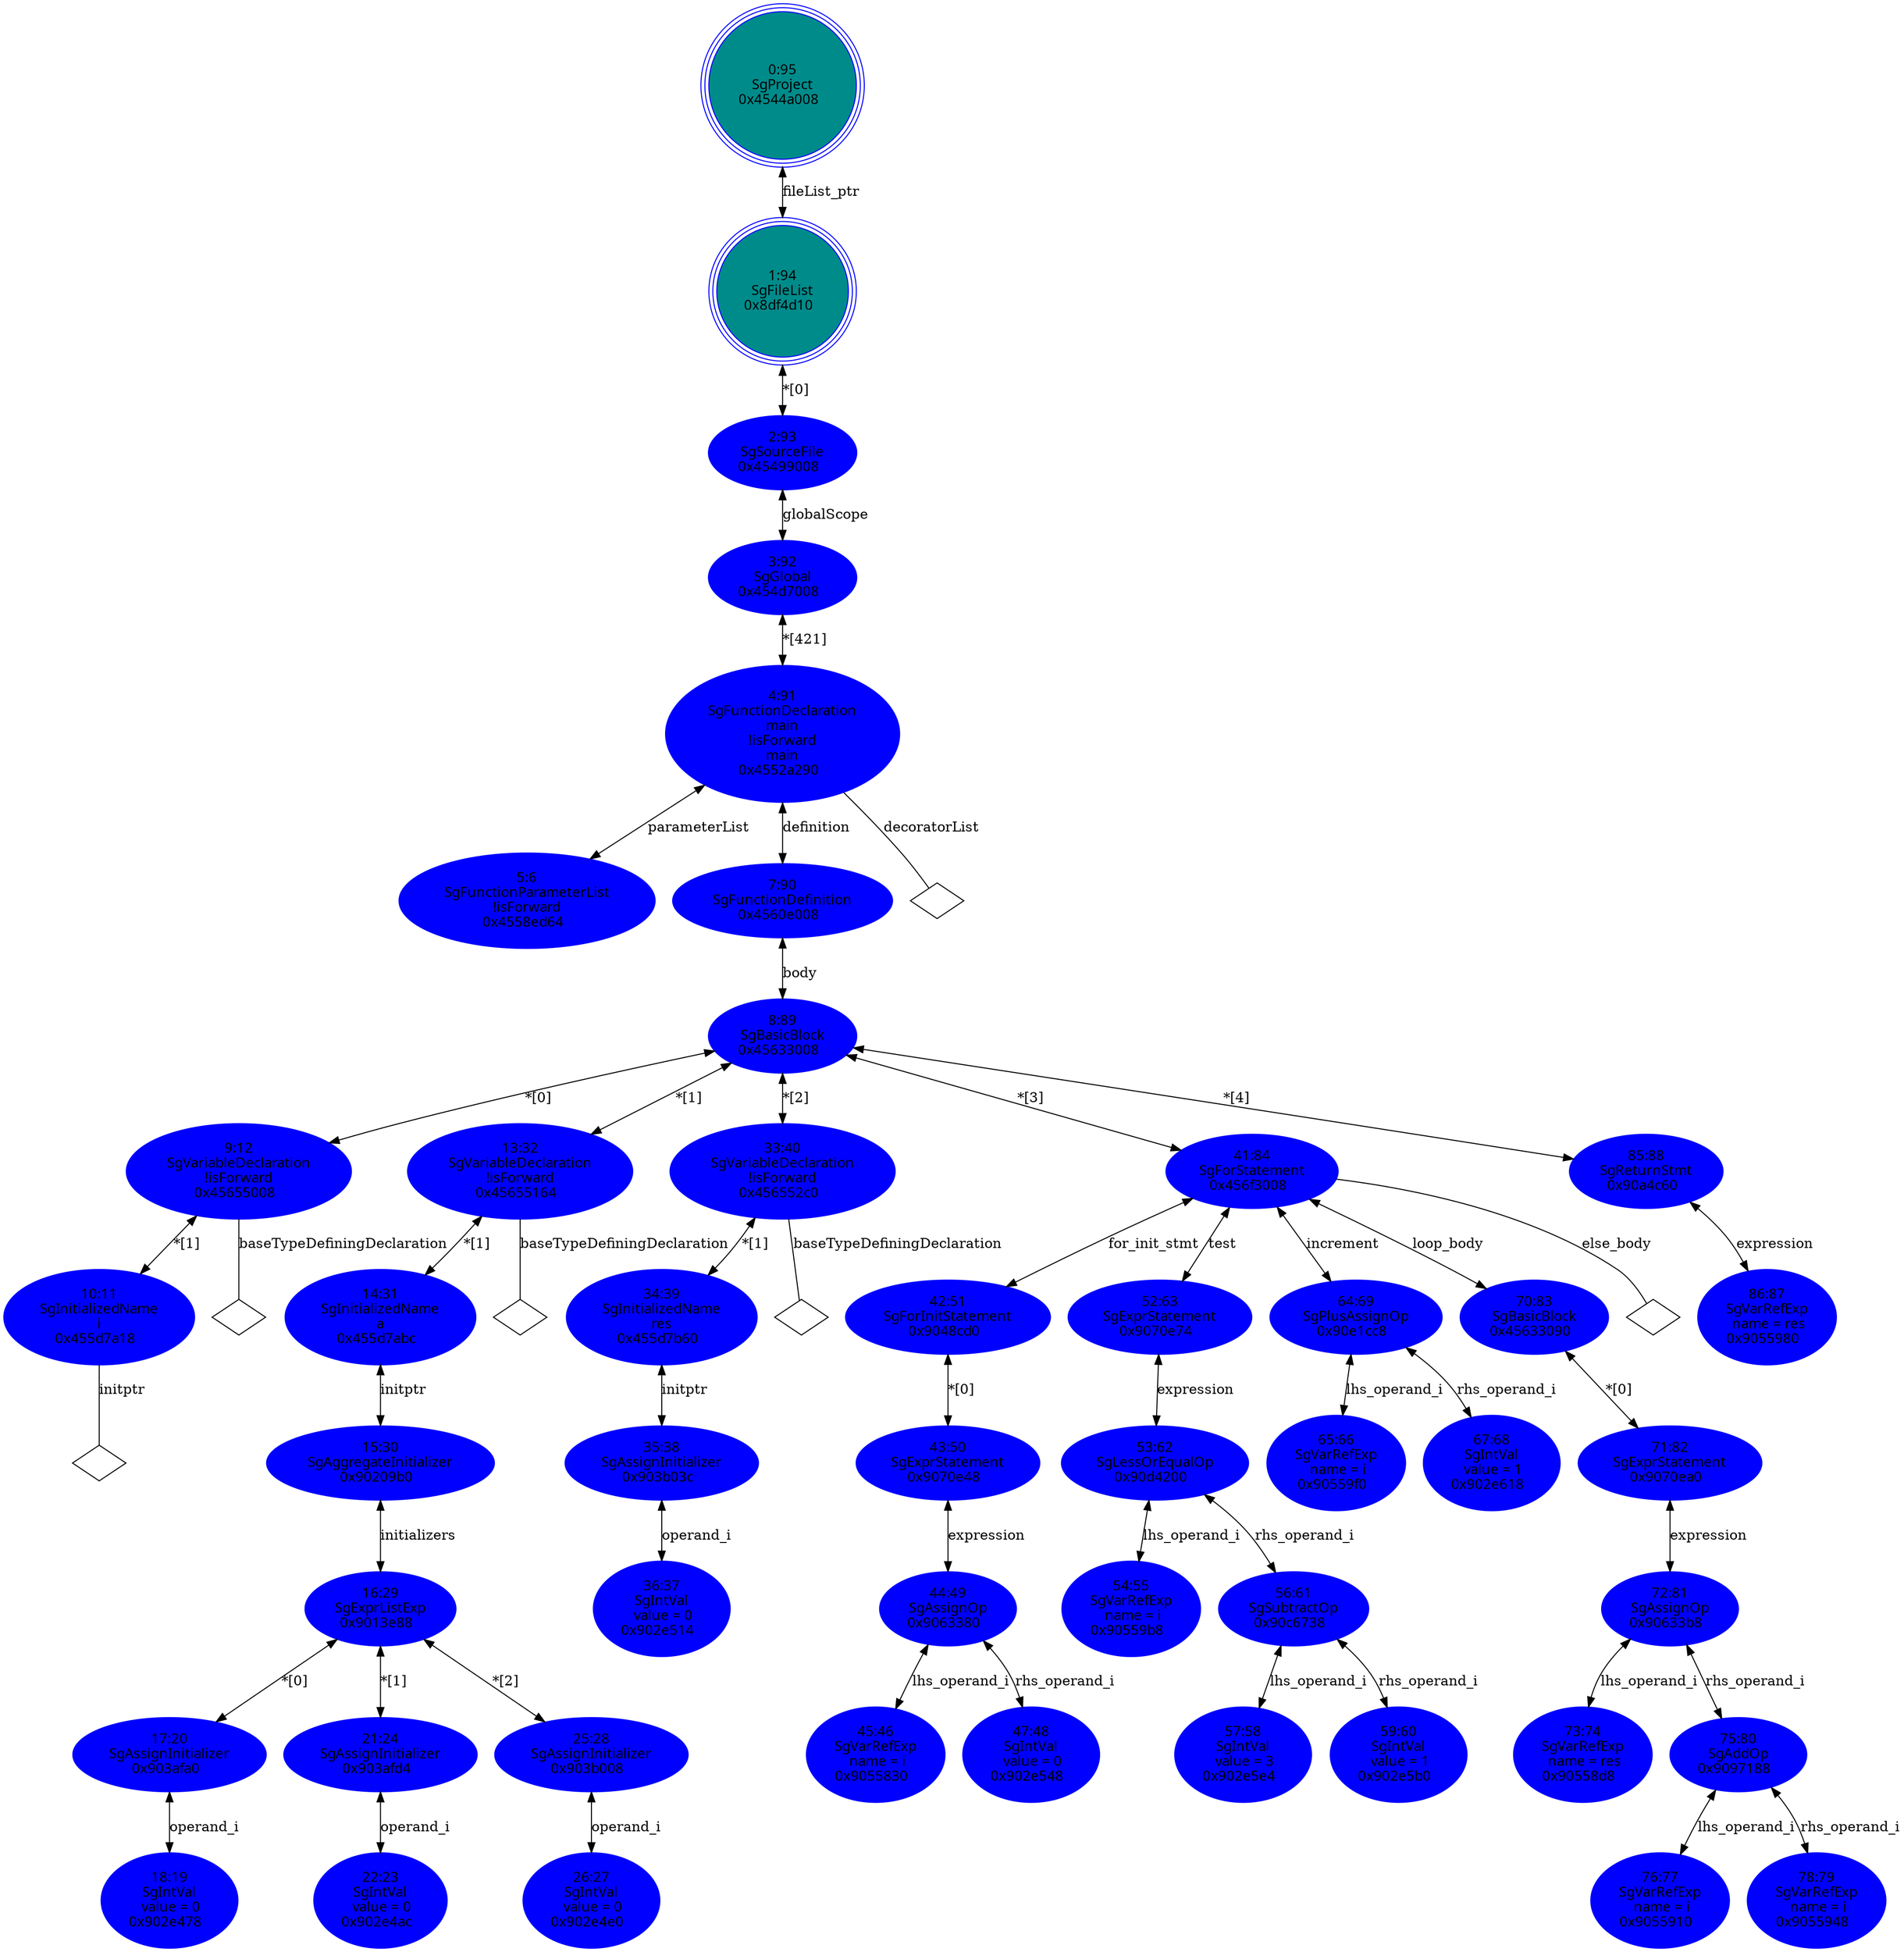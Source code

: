 digraph "GDOT/AST.dot" {
"0x4558ed64"[label="5:6\nSgFunctionParameterList\n!isForward\n0x4558ed64  " shape=ellipse,regular=0,URL="\N",tooltip="more info at \N",sides=6,peripheries=1,color="blue",fillcolor=blue1,fontname="7x13bold",fontcolor=black,style=filled];
"0x455d7a18"[label="10:11\nSgInitializedName\ni\n0x455d7a18  " shape=ellipse,regular=0,URL="\N",tooltip="more info at \N",sides=6,peripheries=1,color="blue",fillcolor=blue1,fontname="7x13bold",fontcolor=black,style=filled];
"0x455d7a18" -> "0x455d7a18__initptr__null"[label="initptr" dir=none ];
"0x455d7a18__initptr__null"[label="" shape=diamond ];
"0x45655008"[label="9:12\nSgVariableDeclaration\n!isForward\n0x45655008  " shape=ellipse,regular=0,URL="\N",tooltip="more info at \N",sides=6,peripheries=1,color="blue",fillcolor=blue1,fontname="7x13bold",fontcolor=black,style=filled];
"0x45655008" -> "0x45655008__baseTypeDefiningDeclaration__null"[label="baseTypeDefiningDeclaration" dir=none ];
"0x45655008__baseTypeDefiningDeclaration__null"[label="" shape=diamond ];
"0x45655008" -> "0x455d7a18"[label="*[1]" dir=both ];
"0x902e478"[label="18:19\nSgIntVal\n value = 0\n0x902e478  " shape=ellipse,regular=0,URL="\N",tooltip="more info at \N",sides=6,peripheries=1,color="blue",fillcolor=blue1,fontname="7x13bold",fontcolor=black,style=filled];
"0x903afa0"[label="17:20\nSgAssignInitializer\n0x903afa0  " shape=ellipse,regular=0,URL="\N",tooltip="more info at \N",sides=6,peripheries=1,color="blue",fillcolor=blue1,fontname="7x13bold",fontcolor=black,style=filled];
"0x903afa0" -> "0x902e478"[label="operand_i" dir=both ];
"0x902e4ac"[label="22:23\nSgIntVal\n value = 0\n0x902e4ac  " shape=ellipse,regular=0,URL="\N",tooltip="more info at \N",sides=6,peripheries=1,color="blue",fillcolor=blue1,fontname="7x13bold",fontcolor=black,style=filled];
"0x903afd4"[label="21:24\nSgAssignInitializer\n0x903afd4  " shape=ellipse,regular=0,URL="\N",tooltip="more info at \N",sides=6,peripheries=1,color="blue",fillcolor=blue1,fontname="7x13bold",fontcolor=black,style=filled];
"0x903afd4" -> "0x902e4ac"[label="operand_i" dir=both ];
"0x902e4e0"[label="26:27\nSgIntVal\n value = 0\n0x902e4e0  " shape=ellipse,regular=0,URL="\N",tooltip="more info at \N",sides=6,peripheries=1,color="blue",fillcolor=blue1,fontname="7x13bold",fontcolor=black,style=filled];
"0x903b008"[label="25:28\nSgAssignInitializer\n0x903b008  " shape=ellipse,regular=0,URL="\N",tooltip="more info at \N",sides=6,peripheries=1,color="blue",fillcolor=blue1,fontname="7x13bold",fontcolor=black,style=filled];
"0x903b008" -> "0x902e4e0"[label="operand_i" dir=both ];
"0x9013e88"[label="16:29\nSgExprListExp\n0x9013e88  " shape=ellipse,regular=0,URL="\N",tooltip="more info at \N",sides=6,peripheries=1,color="blue",fillcolor=blue1,fontname="7x13bold",fontcolor=black,style=filled];
"0x9013e88" -> "0x903afa0"[label="*[0]" dir=both ];
"0x9013e88" -> "0x903afd4"[label="*[1]" dir=both ];
"0x9013e88" -> "0x903b008"[label="*[2]" dir=both ];
"0x90209b0"[label="15:30\nSgAggregateInitializer\n0x90209b0  " shape=ellipse,regular=0,URL="\N",tooltip="more info at \N",sides=6,peripheries=1,color="blue",fillcolor=blue1,fontname="7x13bold",fontcolor=black,style=filled];
"0x90209b0" -> "0x9013e88"[label="initializers" dir=both ];
"0x455d7abc"[label="14:31\nSgInitializedName\na\n0x455d7abc  " shape=ellipse,regular=0,URL="\N",tooltip="more info at \N",sides=6,peripheries=1,color="blue",fillcolor=blue1,fontname="7x13bold",fontcolor=black,style=filled];
"0x455d7abc" -> "0x90209b0"[label="initptr" dir=both ];
"0x45655164"[label="13:32\nSgVariableDeclaration\n!isForward\n0x45655164  " shape=ellipse,regular=0,URL="\N",tooltip="more info at \N",sides=6,peripheries=1,color="blue",fillcolor=blue1,fontname="7x13bold",fontcolor=black,style=filled];
"0x45655164" -> "0x45655164__baseTypeDefiningDeclaration__null"[label="baseTypeDefiningDeclaration" dir=none ];
"0x45655164__baseTypeDefiningDeclaration__null"[label="" shape=diamond ];
"0x45655164" -> "0x455d7abc"[label="*[1]" dir=both ];
"0x902e514"[label="36:37\nSgIntVal\n value = 0\n0x902e514  " shape=ellipse,regular=0,URL="\N",tooltip="more info at \N",sides=6,peripheries=1,color="blue",fillcolor=blue1,fontname="7x13bold",fontcolor=black,style=filled];
"0x903b03c"[label="35:38\nSgAssignInitializer\n0x903b03c  " shape=ellipse,regular=0,URL="\N",tooltip="more info at \N",sides=6,peripheries=1,color="blue",fillcolor=blue1,fontname="7x13bold",fontcolor=black,style=filled];
"0x903b03c" -> "0x902e514"[label="operand_i" dir=both ];
"0x455d7b60"[label="34:39\nSgInitializedName\nres\n0x455d7b60  " shape=ellipse,regular=0,URL="\N",tooltip="more info at \N",sides=6,peripheries=1,color="blue",fillcolor=blue1,fontname="7x13bold",fontcolor=black,style=filled];
"0x455d7b60" -> "0x903b03c"[label="initptr" dir=both ];
"0x456552c0"[label="33:40\nSgVariableDeclaration\n!isForward\n0x456552c0  " shape=ellipse,regular=0,URL="\N",tooltip="more info at \N",sides=6,peripheries=1,color="blue",fillcolor=blue1,fontname="7x13bold",fontcolor=black,style=filled];
"0x456552c0" -> "0x456552c0__baseTypeDefiningDeclaration__null"[label="baseTypeDefiningDeclaration" dir=none ];
"0x456552c0__baseTypeDefiningDeclaration__null"[label="" shape=diamond ];
"0x456552c0" -> "0x455d7b60"[label="*[1]" dir=both ];
"0x9055830"[label="45:46\nSgVarRefExp\n name = i\n0x9055830  " shape=ellipse,regular=0,URL="\N",tooltip="more info at \N",sides=6,peripheries=1,color="blue",fillcolor=blue1,fontname="7x13bold",fontcolor=black,style=filled];
"0x902e548"[label="47:48\nSgIntVal\n value = 0\n0x902e548  " shape=ellipse,regular=0,URL="\N",tooltip="more info at \N",sides=6,peripheries=1,color="blue",fillcolor=blue1,fontname="7x13bold",fontcolor=black,style=filled];
"0x9063380"[label="44:49\nSgAssignOp\n0x9063380  " shape=ellipse,regular=0,URL="\N",tooltip="more info at \N",sides=6,peripheries=1,color="blue",fillcolor=blue1,fontname="7x13bold",fontcolor=black,style=filled];
"0x9063380" -> "0x9055830"[label="lhs_operand_i" dir=both ];
"0x9063380" -> "0x902e548"[label="rhs_operand_i" dir=both ];
"0x9070e48"[label="43:50\nSgExprStatement\n0x9070e48  " shape=ellipse,regular=0,URL="\N",tooltip="more info at \N",sides=6,peripheries=1,color="blue",fillcolor=blue1,fontname="7x13bold",fontcolor=black,style=filled];
"0x9070e48" -> "0x9063380"[label="expression" dir=both ];
"0x9048cd0"[label="42:51\nSgForInitStatement\n0x9048cd0  " shape=ellipse,regular=0,URL="\N",tooltip="more info at \N",sides=6,peripheries=1,color="blue",fillcolor=blue1,fontname="7x13bold",fontcolor=black,style=filled];
"0x9048cd0" -> "0x9070e48"[label="*[0]" dir=both ];
"0x90559b8"[label="54:55\nSgVarRefExp\n name = i\n0x90559b8  " shape=ellipse,regular=0,URL="\N",tooltip="more info at \N",sides=6,peripheries=1,color="blue",fillcolor=blue1,fontname="7x13bold",fontcolor=black,style=filled];
"0x902e5e4"[label="57:58\nSgIntVal\n value = 3\n0x902e5e4  " shape=ellipse,regular=0,URL="\N",tooltip="more info at \N",sides=6,peripheries=1,color="blue",fillcolor=blue1,fontname="7x13bold",fontcolor=black,style=filled];
"0x902e5b0"[label="59:60\nSgIntVal\n value = 1\n0x902e5b0  " shape=ellipse,regular=0,URL="\N",tooltip="more info at \N",sides=6,peripheries=1,color="blue",fillcolor=blue1,fontname="7x13bold",fontcolor=black,style=filled];
"0x90c6738"[label="56:61\nSgSubtractOp\n0x90c6738  " shape=ellipse,regular=0,URL="\N",tooltip="more info at \N",sides=6,peripheries=1,color="blue",fillcolor=blue1,fontname="7x13bold",fontcolor=black,style=filled];
"0x90c6738" -> "0x902e5e4"[label="lhs_operand_i" dir=both ];
"0x90c6738" -> "0x902e5b0"[label="rhs_operand_i" dir=both ];
"0x90d4200"[label="53:62\nSgLessOrEqualOp\n0x90d4200  " shape=ellipse,regular=0,URL="\N",tooltip="more info at \N",sides=6,peripheries=1,color="blue",fillcolor=blue1,fontname="7x13bold",fontcolor=black,style=filled];
"0x90d4200" -> "0x90559b8"[label="lhs_operand_i" dir=both ];
"0x90d4200" -> "0x90c6738"[label="rhs_operand_i" dir=both ];
"0x9070e74"[label="52:63\nSgExprStatement\n0x9070e74  " shape=ellipse,regular=0,URL="\N",tooltip="more info at \N",sides=6,peripheries=1,color="blue",fillcolor=blue1,fontname="7x13bold",fontcolor=black,style=filled];
"0x9070e74" -> "0x90d4200"[label="expression" dir=both ];
"0x90559f0"[label="65:66\nSgVarRefExp\n name = i\n0x90559f0  " shape=ellipse,regular=0,URL="\N",tooltip="more info at \N",sides=6,peripheries=1,color="blue",fillcolor=blue1,fontname="7x13bold",fontcolor=black,style=filled];
"0x902e618"[label="67:68\nSgIntVal\n value = 1\n0x902e618  " shape=ellipse,regular=0,URL="\N",tooltip="more info at \N",sides=6,peripheries=1,color="blue",fillcolor=blue1,fontname="7x13bold",fontcolor=black,style=filled];
"0x90e1cc8"[label="64:69\nSgPlusAssignOp\n0x90e1cc8  " shape=ellipse,regular=0,URL="\N",tooltip="more info at \N",sides=6,peripheries=1,color="blue",fillcolor=blue1,fontname="7x13bold",fontcolor=black,style=filled];
"0x90e1cc8" -> "0x90559f0"[label="lhs_operand_i" dir=both ];
"0x90e1cc8" -> "0x902e618"[label="rhs_operand_i" dir=both ];
"0x90558d8"[label="73:74\nSgVarRefExp\n name = res\n0x90558d8  " shape=ellipse,regular=0,URL="\N",tooltip="more info at \N",sides=6,peripheries=1,color="blue",fillcolor=blue1,fontname="7x13bold",fontcolor=black,style=filled];
"0x9055910"[label="76:77\nSgVarRefExp\n name = i\n0x9055910  " shape=ellipse,regular=0,URL="\N",tooltip="more info at \N",sides=6,peripheries=1,color="blue",fillcolor=blue1,fontname="7x13bold",fontcolor=black,style=filled];
"0x9055948"[label="78:79\nSgVarRefExp\n name = i\n0x9055948  " shape=ellipse,regular=0,URL="\N",tooltip="more info at \N",sides=6,peripheries=1,color="blue",fillcolor=blue1,fontname="7x13bold",fontcolor=black,style=filled];
"0x9097188"[label="75:80\nSgAddOp\n0x9097188  " shape=ellipse,regular=0,URL="\N",tooltip="more info at \N",sides=6,peripheries=1,color="blue",fillcolor=blue1,fontname="7x13bold",fontcolor=black,style=filled];
"0x9097188" -> "0x9055910"[label="lhs_operand_i" dir=both ];
"0x9097188" -> "0x9055948"[label="rhs_operand_i" dir=both ];
"0x90633b8"[label="72:81\nSgAssignOp\n0x90633b8  " shape=ellipse,regular=0,URL="\N",tooltip="more info at \N",sides=6,peripheries=1,color="blue",fillcolor=blue1,fontname="7x13bold",fontcolor=black,style=filled];
"0x90633b8" -> "0x90558d8"[label="lhs_operand_i" dir=both ];
"0x90633b8" -> "0x9097188"[label="rhs_operand_i" dir=both ];
"0x9070ea0"[label="71:82\nSgExprStatement\n0x9070ea0  " shape=ellipse,regular=0,URL="\N",tooltip="more info at \N",sides=6,peripheries=1,color="blue",fillcolor=blue1,fontname="7x13bold",fontcolor=black,style=filled];
"0x9070ea0" -> "0x90633b8"[label="expression" dir=both ];
"0x45633090"[label="70:83\nSgBasicBlock\n0x45633090  " shape=ellipse,regular=0,URL="\N",tooltip="more info at \N",sides=6,peripheries=1,color="blue",fillcolor=blue1,fontname="7x13bold",fontcolor=black,style=filled];
"0x45633090" -> "0x9070ea0"[label="*[0]" dir=both ];
"0x456f3008"[label="41:84\nSgForStatement\n0x456f3008  " shape=ellipse,regular=0,URL="\N",tooltip="more info at \N",sides=6,peripheries=1,color="blue",fillcolor=blue1,fontname="7x13bold",fontcolor=black,style=filled];
"0x456f3008" -> "0x9048cd0"[label="for_init_stmt" dir=both ];
"0x456f3008" -> "0x9070e74"[label="test" dir=both ];
"0x456f3008" -> "0x90e1cc8"[label="increment" dir=both ];
"0x456f3008" -> "0x45633090"[label="loop_body" dir=both ];
"0x456f3008" -> "0x456f3008__else_body__null"[label="else_body" dir=none ];
"0x456f3008__else_body__null"[label="" shape=diamond ];
"0x9055980"[label="86:87\nSgVarRefExp\n name = res\n0x9055980  " shape=ellipse,regular=0,URL="\N",tooltip="more info at \N",sides=6,peripheries=1,color="blue",fillcolor=blue1,fontname="7x13bold",fontcolor=black,style=filled];
"0x90a4c60"[label="85:88\nSgReturnStmt\n0x90a4c60  " shape=ellipse,regular=0,URL="\N",tooltip="more info at \N",sides=6,peripheries=1,color="blue",fillcolor=blue1,fontname="7x13bold",fontcolor=black,style=filled];
"0x90a4c60" -> "0x9055980"[label="expression" dir=both ];
"0x45633008"[label="8:89\nSgBasicBlock\n0x45633008  " shape=ellipse,regular=0,URL="\N",tooltip="more info at \N",sides=6,peripheries=1,color="blue",fillcolor=blue1,fontname="7x13bold",fontcolor=black,style=filled];
"0x45633008" -> "0x45655008"[label="*[0]" dir=both ];
"0x45633008" -> "0x45655164"[label="*[1]" dir=both ];
"0x45633008" -> "0x456552c0"[label="*[2]" dir=both ];
"0x45633008" -> "0x456f3008"[label="*[3]" dir=both ];
"0x45633008" -> "0x90a4c60"[label="*[4]" dir=both ];
"0x4560e008"[label="7:90\nSgFunctionDefinition\n0x4560e008  " shape=ellipse,regular=0,URL="\N",tooltip="more info at \N",sides=6,peripheries=1,color="blue",fillcolor=blue1,fontname="7x13bold",fontcolor=black,style=filled];
"0x4560e008" -> "0x45633008"[label="body" dir=both ];
"0x4552a290"[label="4:91\nSgFunctionDeclaration\nmain\n!isForward\nmain\n0x4552a290  " shape=ellipse,regular=0,URL="\N",tooltip="more info at \N",sides=6,peripheries=1,color="blue",fillcolor=blue1,fontname="7x13bold",fontcolor=black,style=filled];
"0x4552a290" -> "0x4558ed64"[label="parameterList" dir=both ];
"0x4552a290" -> "0x4552a290__decoratorList__null"[label="decoratorList" dir=none ];
"0x4552a290__decoratorList__null"[label="" shape=diamond ];
"0x4552a290" -> "0x4560e008"[label="definition" dir=both ];
"0x454d7008"[label="3:92\nSgGlobal\n0x454d7008  " shape=ellipse,regular=0,URL="\N",tooltip="more info at \N",sides=6,peripheries=1,color="blue",fillcolor=blue1,fontname="7x13bold",fontcolor=black,style=filled];
"0x454d7008" -> "0x4552a290"[label="*[421]" dir=both ];
"0x45499008"[label="2:93\nSgSourceFile\n0x45499008  " shape=ellipse,regular=0,URL="\N",tooltip="more info at \N",sides=6,peripheries=1,color="blue",fillcolor=blue1,fontname="7x13bold",fontcolor=black,style=filled];
"0x45499008" -> "0x454d7008"[label="globalScope" dir=both ];
"0x8df4d10"[label="1:94\nSgFileList\n0x8df4d10  " shape=circle,regular=0,URL="\N",tooltip="more info at \N",sides=6,peripheries=3,color="blue",fillcolor=cyan4,fontname="12x24bold",fontcolor=black,style=filled];
"0x8df4d10" -> "0x45499008"[label="*[0]" dir=both ];
"0x4544a008"[label="0:95\nSgProject\n0x4544a008  " shape=circle,regular=0,URL="\N",tooltip="more info at \N",sides=6,peripheries=3,color="blue",fillcolor=cyan4,fontname="12x24bold",fontcolor=black,style=filled];
"0x4544a008" -> "0x8df4d10"[label="fileList_ptr" dir=both ];
}
